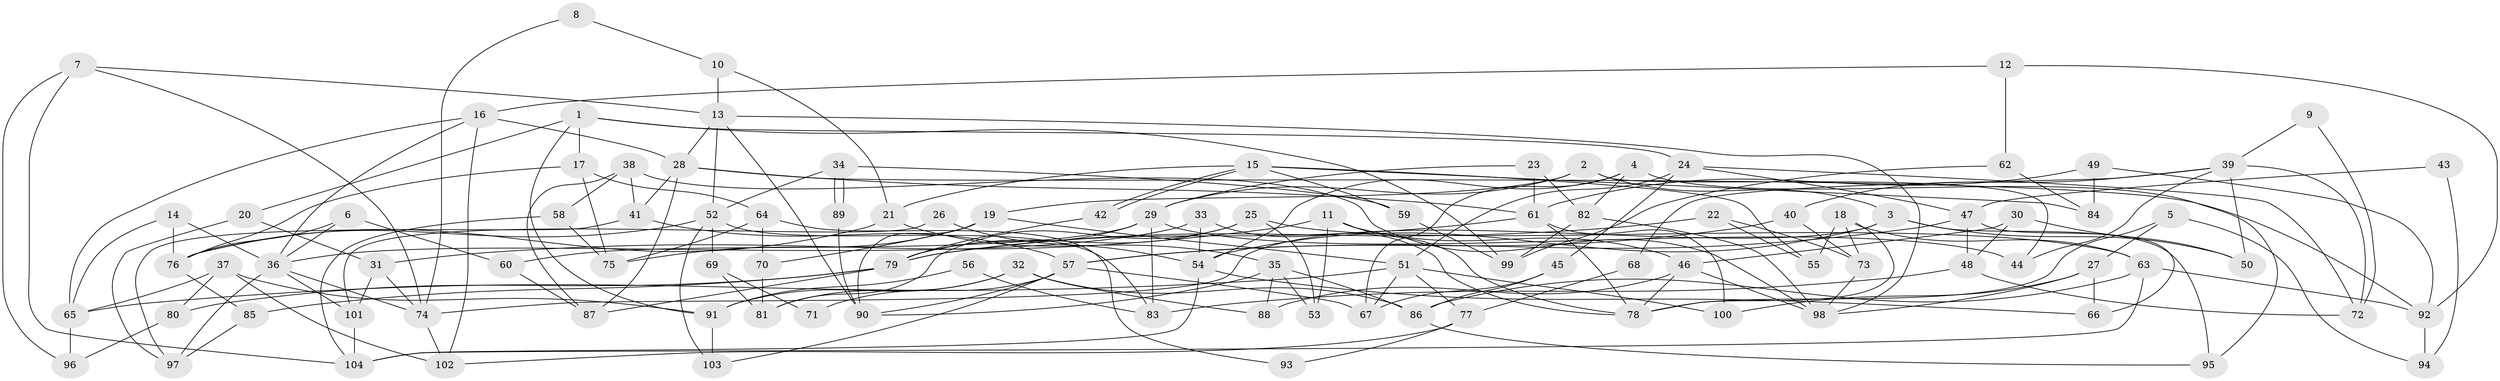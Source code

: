 // coarse degree distribution, {6: 0.11940298507462686, 7: 0.11940298507462686, 4: 0.14925373134328357, 3: 0.19402985074626866, 2: 0.11940298507462686, 10: 0.029850746268656716, 5: 0.13432835820895522, 8: 0.07462686567164178, 9: 0.05970149253731343}
// Generated by graph-tools (version 1.1) at 2025/52/02/27/25 19:52:08]
// undirected, 104 vertices, 208 edges
graph export_dot {
graph [start="1"]
  node [color=gray90,style=filled];
  1;
  2;
  3;
  4;
  5;
  6;
  7;
  8;
  9;
  10;
  11;
  12;
  13;
  14;
  15;
  16;
  17;
  18;
  19;
  20;
  21;
  22;
  23;
  24;
  25;
  26;
  27;
  28;
  29;
  30;
  31;
  32;
  33;
  34;
  35;
  36;
  37;
  38;
  39;
  40;
  41;
  42;
  43;
  44;
  45;
  46;
  47;
  48;
  49;
  50;
  51;
  52;
  53;
  54;
  55;
  56;
  57;
  58;
  59;
  60;
  61;
  62;
  63;
  64;
  65;
  66;
  67;
  68;
  69;
  70;
  71;
  72;
  73;
  74;
  75;
  76;
  77;
  78;
  79;
  80;
  81;
  82;
  83;
  84;
  85;
  86;
  87;
  88;
  89;
  90;
  91;
  92;
  93;
  94;
  95;
  96;
  97;
  98;
  99;
  100;
  101;
  102;
  103;
  104;
  1 -- 24;
  1 -- 99;
  1 -- 17;
  1 -- 20;
  1 -- 91;
  2 -- 3;
  2 -- 19;
  2 -- 29;
  2 -- 44;
  3 -- 95;
  3 -- 50;
  3 -- 54;
  3 -- 74;
  4 -- 54;
  4 -- 67;
  4 -- 82;
  4 -- 95;
  5 -- 27;
  5 -- 78;
  5 -- 94;
  6 -- 76;
  6 -- 60;
  6 -- 36;
  7 -- 104;
  7 -- 13;
  7 -- 74;
  7 -- 96;
  8 -- 74;
  8 -- 10;
  9 -- 39;
  9 -- 72;
  10 -- 21;
  10 -- 13;
  11 -- 31;
  11 -- 78;
  11 -- 46;
  11 -- 53;
  12 -- 16;
  12 -- 92;
  12 -- 62;
  13 -- 98;
  13 -- 52;
  13 -- 28;
  13 -- 90;
  14 -- 36;
  14 -- 65;
  14 -- 76;
  15 -- 55;
  15 -- 42;
  15 -- 42;
  15 -- 21;
  15 -- 59;
  15 -- 84;
  16 -- 28;
  16 -- 36;
  16 -- 65;
  16 -- 102;
  17 -- 76;
  17 -- 64;
  17 -- 75;
  18 -- 78;
  18 -- 63;
  18 -- 55;
  18 -- 73;
  19 -- 90;
  19 -- 51;
  19 -- 70;
  19 -- 75;
  20 -- 97;
  20 -- 31;
  21 -- 35;
  21 -- 76;
  22 -- 79;
  22 -- 73;
  22 -- 55;
  23 -- 29;
  23 -- 61;
  23 -- 82;
  24 -- 72;
  24 -- 51;
  24 -- 45;
  24 -- 47;
  25 -- 63;
  25 -- 79;
  25 -- 53;
  25 -- 81;
  26 -- 54;
  26 -- 101;
  27 -- 66;
  27 -- 98;
  27 -- 100;
  28 -- 41;
  28 -- 61;
  28 -- 87;
  28 -- 92;
  29 -- 79;
  29 -- 44;
  29 -- 60;
  29 -- 83;
  30 -- 48;
  30 -- 46;
  30 -- 50;
  31 -- 74;
  31 -- 101;
  32 -- 91;
  32 -- 81;
  32 -- 86;
  32 -- 88;
  33 -- 36;
  33 -- 54;
  33 -- 78;
  34 -- 59;
  34 -- 89;
  34 -- 89;
  34 -- 52;
  35 -- 53;
  35 -- 86;
  35 -- 88;
  35 -- 90;
  36 -- 74;
  36 -- 97;
  36 -- 101;
  37 -- 91;
  37 -- 102;
  37 -- 65;
  37 -- 80;
  38 -- 98;
  38 -- 87;
  38 -- 41;
  38 -- 58;
  39 -- 44;
  39 -- 40;
  39 -- 50;
  39 -- 68;
  39 -- 72;
  40 -- 73;
  40 -- 57;
  41 -- 97;
  41 -- 57;
  42 -- 79;
  43 -- 47;
  43 -- 94;
  45 -- 67;
  45 -- 86;
  46 -- 88;
  46 -- 78;
  46 -- 98;
  47 -- 57;
  47 -- 48;
  47 -- 66;
  48 -- 83;
  48 -- 72;
  49 -- 61;
  49 -- 92;
  49 -- 84;
  51 -- 100;
  51 -- 65;
  51 -- 67;
  51 -- 77;
  52 -- 76;
  52 -- 69;
  52 -- 83;
  52 -- 103;
  54 -- 104;
  54 -- 66;
  56 -- 91;
  56 -- 83;
  57 -- 90;
  57 -- 67;
  57 -- 71;
  57 -- 103;
  58 -- 75;
  58 -- 104;
  59 -- 99;
  60 -- 87;
  61 -- 78;
  61 -- 79;
  61 -- 100;
  62 -- 84;
  62 -- 99;
  63 -- 104;
  63 -- 86;
  63 -- 92;
  64 -- 75;
  64 -- 70;
  64 -- 93;
  65 -- 96;
  68 -- 77;
  69 -- 81;
  69 -- 71;
  70 -- 81;
  73 -- 98;
  74 -- 102;
  76 -- 85;
  77 -- 102;
  77 -- 93;
  79 -- 80;
  79 -- 85;
  79 -- 87;
  80 -- 96;
  82 -- 98;
  82 -- 99;
  85 -- 97;
  86 -- 95;
  89 -- 90;
  91 -- 103;
  92 -- 94;
  101 -- 104;
}
